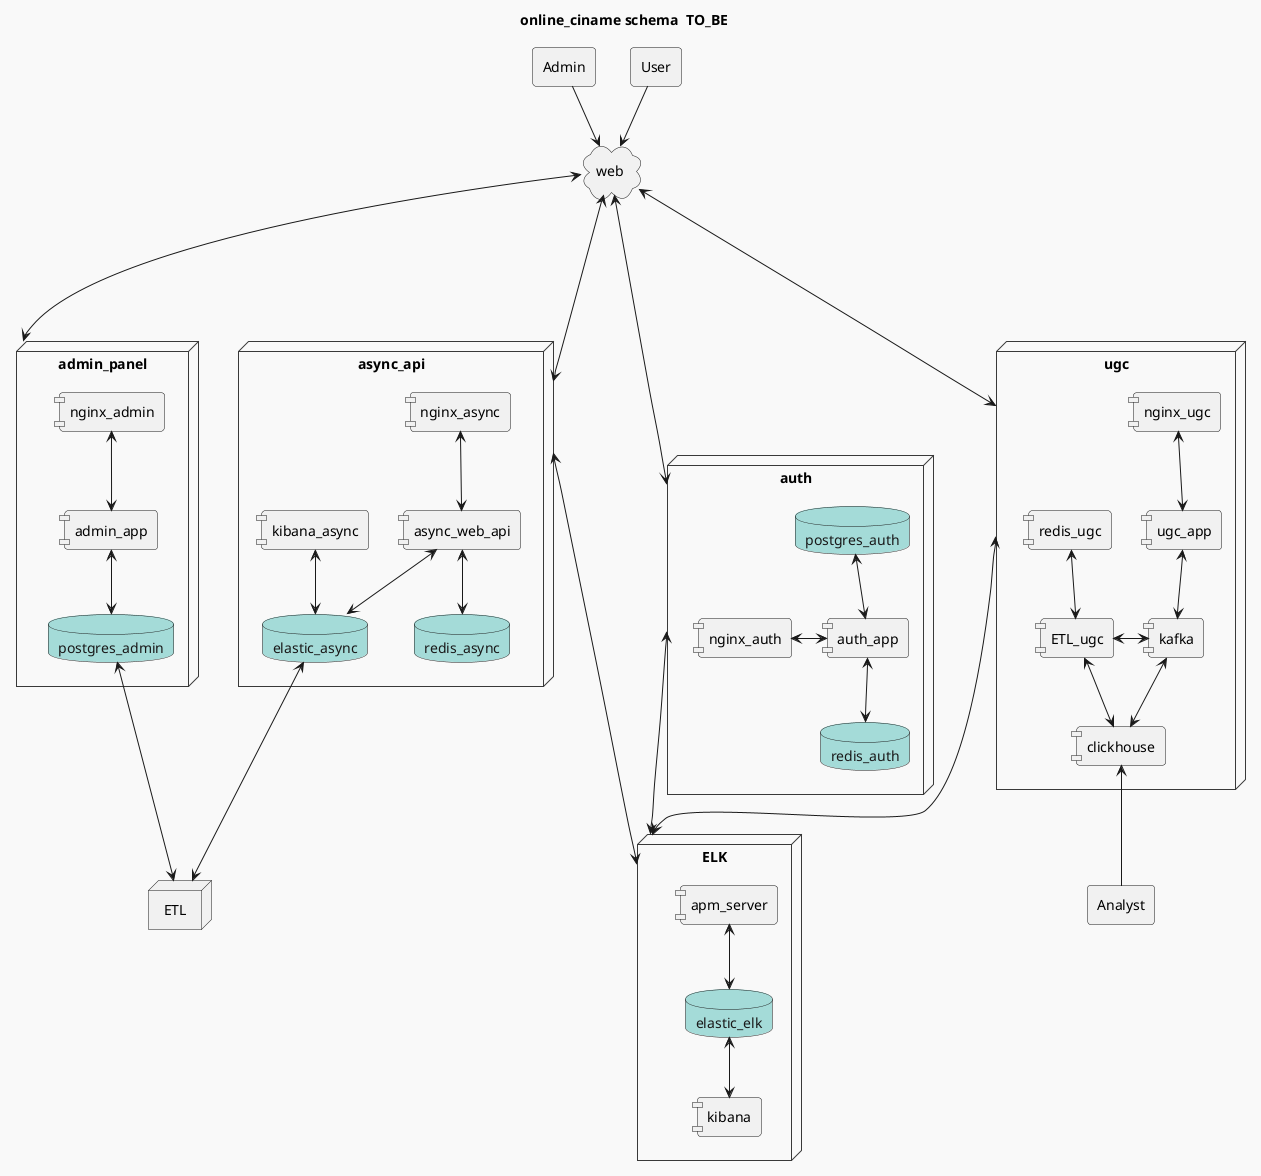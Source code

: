@startuml
!theme mars
skinparam componentStyle uml1

agent Admin
agent User
agent Analyst

cloud web {
}

title online_ciname schema  TO_BE

node admin_panel {
    component nginx_admin
    database postgres_admin

    [admin_app] <-down-> postgres_admin
    nginx_admin <-down-> [admin_app]
}

node async_api {
    component nginx_async
    database redis_async
    database elastic_async
    component kibana_async

    kibana_async <-down-> elastic_async
    [async_web_api] <-down-> redis_async
    [async_web_api] <-up-> nginx_async
    elastic_async <-up-> [async_web_api]
}

node auth {
    component nginx_auth
    database redis_auth
    database postgres_auth

    redis_auth <-up-> [auth_app]
    [auth_app] <-up-> postgres_auth
    nginx_auth <-> [auth_app]
}

node ugc {
    component nginx_ugc
    component kafka
    component clickhouse
    component redis_ugc
    component ETL_ugc

    nginx_ugc <-down-> [ugc_app]
    [ugc_app] <-down-> kafka
    kafka <-down-> clickhouse
    ETL_ugc <-up-> redis_ugc
    ETL_ugc <-> kafka
    ETL_ugc <-> clickhouse
}

node ETL

node ELK {
    component apm_server
    database elastic_elk
    component kibana

    elastic_elk <-down-> kibana
    apm_server <-down-> elastic_elk
}

User --> web
Admin --> web

web <----> admin_panel
web <----> auth
web <----> async_api
web <----> ugc

auth <---down-> ELK
async_api <---down-> ELK
ugc <---down--> ELK

clickhouse <-down- Analyst


postgres_admin <---> ETL
elastic_async <---> ETL
@enduml